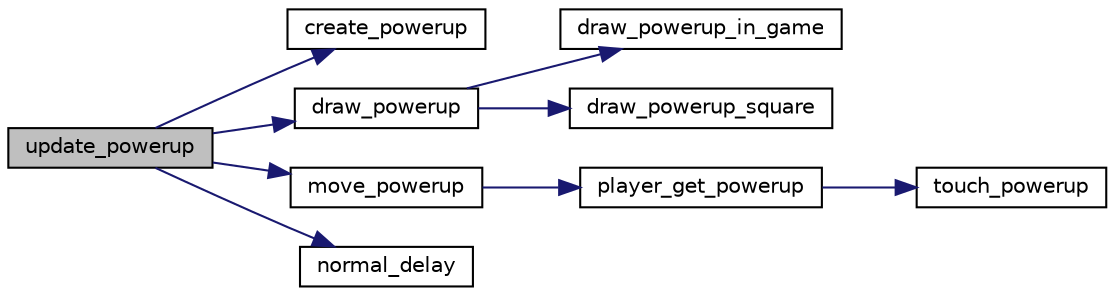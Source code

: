 digraph "update_powerup"
{
 // LATEX_PDF_SIZE
  edge [fontname="Helvetica",fontsize="10",labelfontname="Helvetica",labelfontsize="10"];
  node [fontname="Helvetica",fontsize="10",shape=record];
  rankdir="LR";
  Node1 [label="update_powerup",height=0.2,width=0.4,color="black", fillcolor="grey75", style="filled", fontcolor="black",tooltip="Function that do the actions on the powerup like move it, draw it."];
  Node1 -> Node2 [color="midnightblue",fontsize="10",style="solid"];
  Node2 [label="create_powerup",height=0.2,width=0.4,color="black", fillcolor="white", style="filled",URL="$powerup_8c.html#aff5d38dc1ecd8476e5a64801f89fcbb4",tooltip="Create a powerup object."];
  Node1 -> Node3 [color="midnightblue",fontsize="10",style="solid"];
  Node3 [label="draw_powerup",height=0.2,width=0.4,color="black", fillcolor="white", style="filled",URL="$window_8h.html#ac4e313d79acdbf890386fe1b60d88ace",tooltip="coordinate the draw of the powerup"];
  Node3 -> Node4 [color="midnightblue",fontsize="10",style="solid"];
  Node4 [label="draw_powerup_in_game",height=0.2,width=0.4,color="black", fillcolor="white", style="filled",URL="$window_8c.html#acbf2a3c3c4cd673d07921ba02d190e83",tooltip="draw the powerup"];
  Node3 -> Node5 [color="midnightblue",fontsize="10",style="solid"];
  Node5 [label="draw_powerup_square",height=0.2,width=0.4,color="black", fillcolor="white", style="filled",URL="$window_8c.html#a19669196900d6f9123d3996bb61fb48a",tooltip="draw the powerup on the top right of the screen to show the inventory"];
  Node1 -> Node6 [color="midnightblue",fontsize="10",style="solid"];
  Node6 [label="move_powerup",height=0.2,width=0.4,color="black", fillcolor="white", style="filled",URL="$powerup_8c.html#a8c62355df7ae99d0d958ebada9994bd8",tooltip="Function that move the powerup."];
  Node6 -> Node7 [color="midnightblue",fontsize="10",style="solid"];
  Node7 [label="player_get_powerup",height=0.2,width=0.4,color="black", fillcolor="white", style="filled",URL="$powerup_8c.html#a405b6071b84041277b57ad06b69ef529",tooltip="Function that give the powerup to the player."];
  Node7 -> Node8 [color="midnightblue",fontsize="10",style="solid"];
  Node8 [label="touch_powerup",height=0.2,width=0.4,color="black", fillcolor="white", style="filled",URL="$powerup_8c.html#a3bb7040d75c571df88258d7eba26b110",tooltip="Function that check if the player touch the powerup."];
  Node1 -> Node9 [color="midnightblue",fontsize="10",style="solid"];
  Node9 [label="normal_delay",height=0.2,width=0.4,color="black", fillcolor="white", style="filled",URL="$game_8c.html#a15e38affd62949855c781ff9244ec6a7",tooltip="Function that generate random (Function from the Algorithmic course (Thanks Mr Thapper))"];
}
